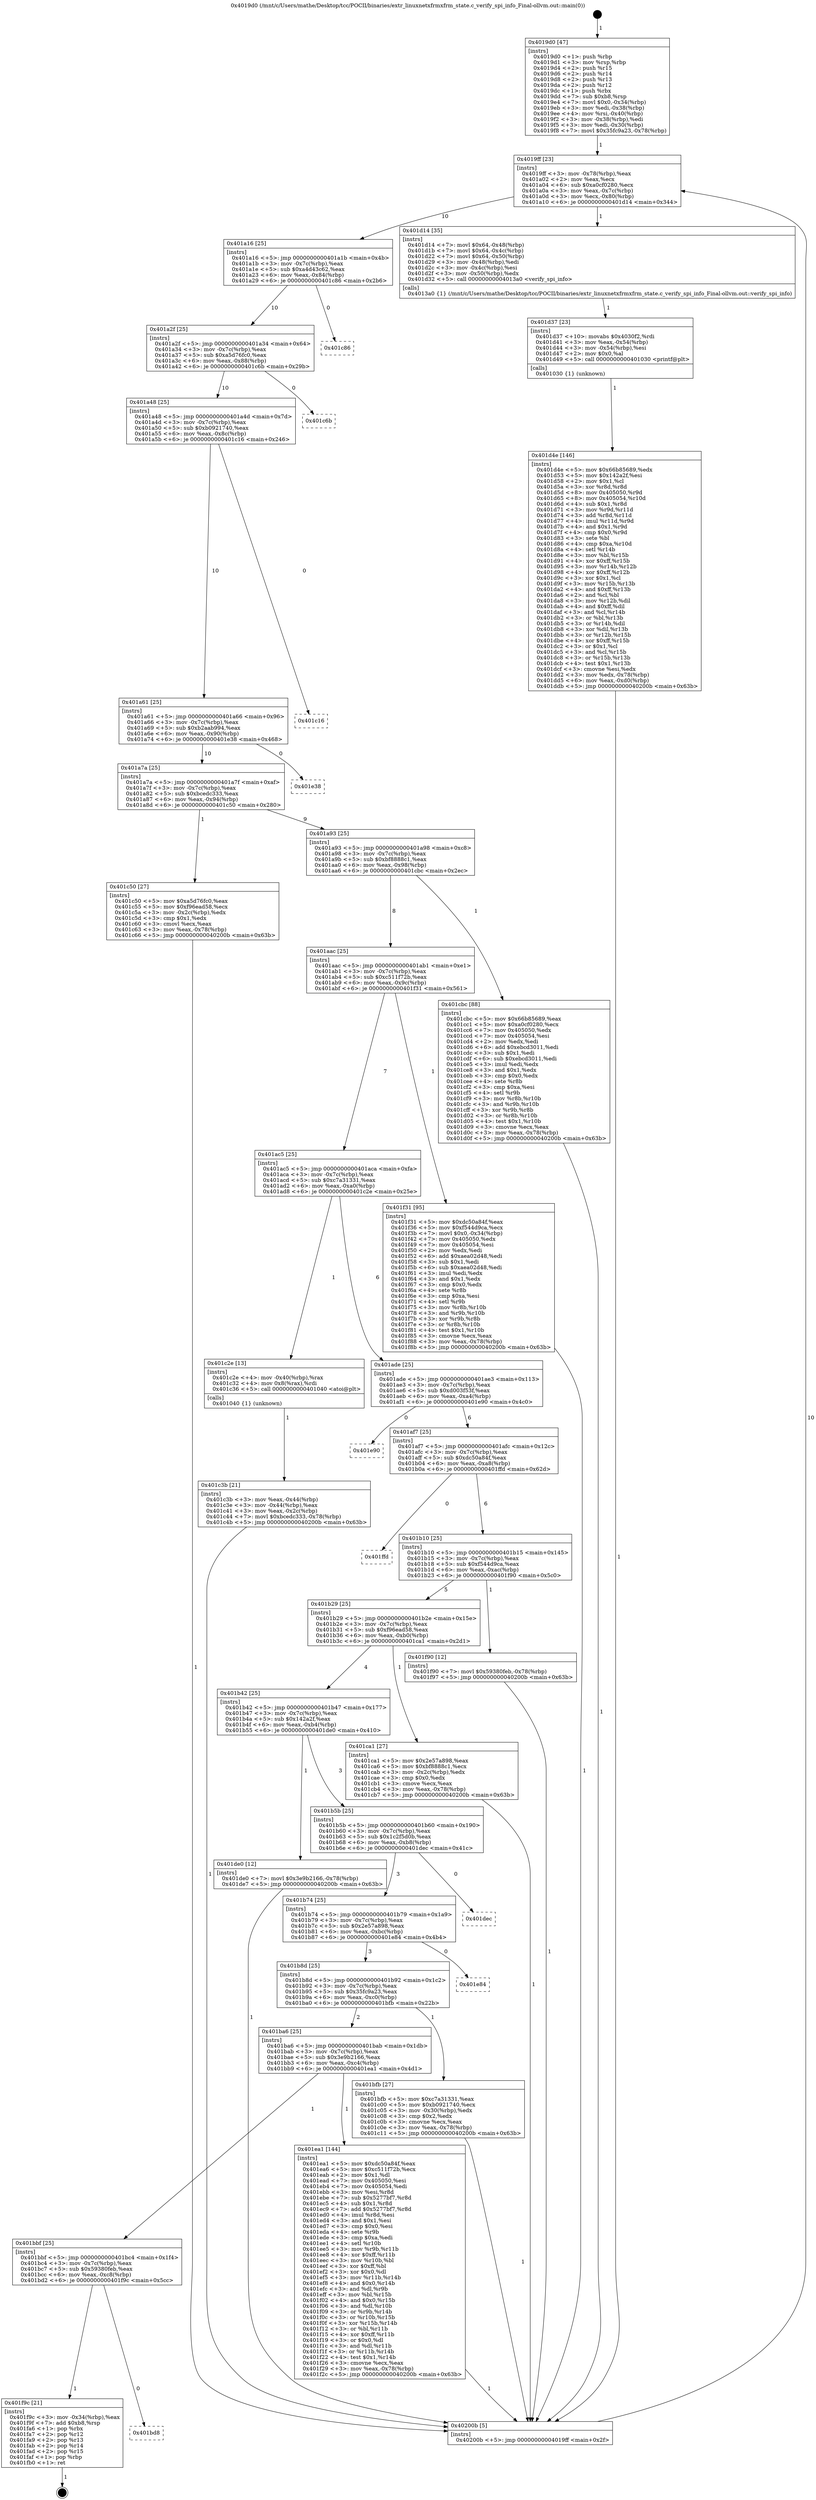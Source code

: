 digraph "0x4019d0" {
  label = "0x4019d0 (/mnt/c/Users/mathe/Desktop/tcc/POCII/binaries/extr_linuxnetxfrmxfrm_state.c_verify_spi_info_Final-ollvm.out::main(0))"
  labelloc = "t"
  node[shape=record]

  Entry [label="",width=0.3,height=0.3,shape=circle,fillcolor=black,style=filled]
  "0x4019ff" [label="{
     0x4019ff [23]\l
     | [instrs]\l
     &nbsp;&nbsp;0x4019ff \<+3\>: mov -0x78(%rbp),%eax\l
     &nbsp;&nbsp;0x401a02 \<+2\>: mov %eax,%ecx\l
     &nbsp;&nbsp;0x401a04 \<+6\>: sub $0xa0cf0280,%ecx\l
     &nbsp;&nbsp;0x401a0a \<+3\>: mov %eax,-0x7c(%rbp)\l
     &nbsp;&nbsp;0x401a0d \<+3\>: mov %ecx,-0x80(%rbp)\l
     &nbsp;&nbsp;0x401a10 \<+6\>: je 0000000000401d14 \<main+0x344\>\l
  }"]
  "0x401d14" [label="{
     0x401d14 [35]\l
     | [instrs]\l
     &nbsp;&nbsp;0x401d14 \<+7\>: movl $0x64,-0x48(%rbp)\l
     &nbsp;&nbsp;0x401d1b \<+7\>: movl $0x64,-0x4c(%rbp)\l
     &nbsp;&nbsp;0x401d22 \<+7\>: movl $0x64,-0x50(%rbp)\l
     &nbsp;&nbsp;0x401d29 \<+3\>: mov -0x48(%rbp),%edi\l
     &nbsp;&nbsp;0x401d2c \<+3\>: mov -0x4c(%rbp),%esi\l
     &nbsp;&nbsp;0x401d2f \<+3\>: mov -0x50(%rbp),%edx\l
     &nbsp;&nbsp;0x401d32 \<+5\>: call 00000000004013a0 \<verify_spi_info\>\l
     | [calls]\l
     &nbsp;&nbsp;0x4013a0 \{1\} (/mnt/c/Users/mathe/Desktop/tcc/POCII/binaries/extr_linuxnetxfrmxfrm_state.c_verify_spi_info_Final-ollvm.out::verify_spi_info)\l
  }"]
  "0x401a16" [label="{
     0x401a16 [25]\l
     | [instrs]\l
     &nbsp;&nbsp;0x401a16 \<+5\>: jmp 0000000000401a1b \<main+0x4b\>\l
     &nbsp;&nbsp;0x401a1b \<+3\>: mov -0x7c(%rbp),%eax\l
     &nbsp;&nbsp;0x401a1e \<+5\>: sub $0xa4d43c62,%eax\l
     &nbsp;&nbsp;0x401a23 \<+6\>: mov %eax,-0x84(%rbp)\l
     &nbsp;&nbsp;0x401a29 \<+6\>: je 0000000000401c86 \<main+0x2b6\>\l
  }"]
  Exit [label="",width=0.3,height=0.3,shape=circle,fillcolor=black,style=filled,peripheries=2]
  "0x401c86" [label="{
     0x401c86\l
  }", style=dashed]
  "0x401a2f" [label="{
     0x401a2f [25]\l
     | [instrs]\l
     &nbsp;&nbsp;0x401a2f \<+5\>: jmp 0000000000401a34 \<main+0x64\>\l
     &nbsp;&nbsp;0x401a34 \<+3\>: mov -0x7c(%rbp),%eax\l
     &nbsp;&nbsp;0x401a37 \<+5\>: sub $0xa5d76fc0,%eax\l
     &nbsp;&nbsp;0x401a3c \<+6\>: mov %eax,-0x88(%rbp)\l
     &nbsp;&nbsp;0x401a42 \<+6\>: je 0000000000401c6b \<main+0x29b\>\l
  }"]
  "0x401bd8" [label="{
     0x401bd8\l
  }", style=dashed]
  "0x401c6b" [label="{
     0x401c6b\l
  }", style=dashed]
  "0x401a48" [label="{
     0x401a48 [25]\l
     | [instrs]\l
     &nbsp;&nbsp;0x401a48 \<+5\>: jmp 0000000000401a4d \<main+0x7d\>\l
     &nbsp;&nbsp;0x401a4d \<+3\>: mov -0x7c(%rbp),%eax\l
     &nbsp;&nbsp;0x401a50 \<+5\>: sub $0xb0921740,%eax\l
     &nbsp;&nbsp;0x401a55 \<+6\>: mov %eax,-0x8c(%rbp)\l
     &nbsp;&nbsp;0x401a5b \<+6\>: je 0000000000401c16 \<main+0x246\>\l
  }"]
  "0x401f9c" [label="{
     0x401f9c [21]\l
     | [instrs]\l
     &nbsp;&nbsp;0x401f9c \<+3\>: mov -0x34(%rbp),%eax\l
     &nbsp;&nbsp;0x401f9f \<+7\>: add $0xb8,%rsp\l
     &nbsp;&nbsp;0x401fa6 \<+1\>: pop %rbx\l
     &nbsp;&nbsp;0x401fa7 \<+2\>: pop %r12\l
     &nbsp;&nbsp;0x401fa9 \<+2\>: pop %r13\l
     &nbsp;&nbsp;0x401fab \<+2\>: pop %r14\l
     &nbsp;&nbsp;0x401fad \<+2\>: pop %r15\l
     &nbsp;&nbsp;0x401faf \<+1\>: pop %rbp\l
     &nbsp;&nbsp;0x401fb0 \<+1\>: ret\l
  }"]
  "0x401c16" [label="{
     0x401c16\l
  }", style=dashed]
  "0x401a61" [label="{
     0x401a61 [25]\l
     | [instrs]\l
     &nbsp;&nbsp;0x401a61 \<+5\>: jmp 0000000000401a66 \<main+0x96\>\l
     &nbsp;&nbsp;0x401a66 \<+3\>: mov -0x7c(%rbp),%eax\l
     &nbsp;&nbsp;0x401a69 \<+5\>: sub $0xb2aab994,%eax\l
     &nbsp;&nbsp;0x401a6e \<+6\>: mov %eax,-0x90(%rbp)\l
     &nbsp;&nbsp;0x401a74 \<+6\>: je 0000000000401e38 \<main+0x468\>\l
  }"]
  "0x401bbf" [label="{
     0x401bbf [25]\l
     | [instrs]\l
     &nbsp;&nbsp;0x401bbf \<+5\>: jmp 0000000000401bc4 \<main+0x1f4\>\l
     &nbsp;&nbsp;0x401bc4 \<+3\>: mov -0x7c(%rbp),%eax\l
     &nbsp;&nbsp;0x401bc7 \<+5\>: sub $0x59380feb,%eax\l
     &nbsp;&nbsp;0x401bcc \<+6\>: mov %eax,-0xc8(%rbp)\l
     &nbsp;&nbsp;0x401bd2 \<+6\>: je 0000000000401f9c \<main+0x5cc\>\l
  }"]
  "0x401e38" [label="{
     0x401e38\l
  }", style=dashed]
  "0x401a7a" [label="{
     0x401a7a [25]\l
     | [instrs]\l
     &nbsp;&nbsp;0x401a7a \<+5\>: jmp 0000000000401a7f \<main+0xaf\>\l
     &nbsp;&nbsp;0x401a7f \<+3\>: mov -0x7c(%rbp),%eax\l
     &nbsp;&nbsp;0x401a82 \<+5\>: sub $0xbcedc333,%eax\l
     &nbsp;&nbsp;0x401a87 \<+6\>: mov %eax,-0x94(%rbp)\l
     &nbsp;&nbsp;0x401a8d \<+6\>: je 0000000000401c50 \<main+0x280\>\l
  }"]
  "0x401ea1" [label="{
     0x401ea1 [144]\l
     | [instrs]\l
     &nbsp;&nbsp;0x401ea1 \<+5\>: mov $0xdc50a84f,%eax\l
     &nbsp;&nbsp;0x401ea6 \<+5\>: mov $0xc511f72b,%ecx\l
     &nbsp;&nbsp;0x401eab \<+2\>: mov $0x1,%dl\l
     &nbsp;&nbsp;0x401ead \<+7\>: mov 0x405050,%esi\l
     &nbsp;&nbsp;0x401eb4 \<+7\>: mov 0x405054,%edi\l
     &nbsp;&nbsp;0x401ebb \<+3\>: mov %esi,%r8d\l
     &nbsp;&nbsp;0x401ebe \<+7\>: sub $0x5277bf7,%r8d\l
     &nbsp;&nbsp;0x401ec5 \<+4\>: sub $0x1,%r8d\l
     &nbsp;&nbsp;0x401ec9 \<+7\>: add $0x5277bf7,%r8d\l
     &nbsp;&nbsp;0x401ed0 \<+4\>: imul %r8d,%esi\l
     &nbsp;&nbsp;0x401ed4 \<+3\>: and $0x1,%esi\l
     &nbsp;&nbsp;0x401ed7 \<+3\>: cmp $0x0,%esi\l
     &nbsp;&nbsp;0x401eda \<+4\>: sete %r9b\l
     &nbsp;&nbsp;0x401ede \<+3\>: cmp $0xa,%edi\l
     &nbsp;&nbsp;0x401ee1 \<+4\>: setl %r10b\l
     &nbsp;&nbsp;0x401ee5 \<+3\>: mov %r9b,%r11b\l
     &nbsp;&nbsp;0x401ee8 \<+4\>: xor $0xff,%r11b\l
     &nbsp;&nbsp;0x401eec \<+3\>: mov %r10b,%bl\l
     &nbsp;&nbsp;0x401eef \<+3\>: xor $0xff,%bl\l
     &nbsp;&nbsp;0x401ef2 \<+3\>: xor $0x0,%dl\l
     &nbsp;&nbsp;0x401ef5 \<+3\>: mov %r11b,%r14b\l
     &nbsp;&nbsp;0x401ef8 \<+4\>: and $0x0,%r14b\l
     &nbsp;&nbsp;0x401efc \<+3\>: and %dl,%r9b\l
     &nbsp;&nbsp;0x401eff \<+3\>: mov %bl,%r15b\l
     &nbsp;&nbsp;0x401f02 \<+4\>: and $0x0,%r15b\l
     &nbsp;&nbsp;0x401f06 \<+3\>: and %dl,%r10b\l
     &nbsp;&nbsp;0x401f09 \<+3\>: or %r9b,%r14b\l
     &nbsp;&nbsp;0x401f0c \<+3\>: or %r10b,%r15b\l
     &nbsp;&nbsp;0x401f0f \<+3\>: xor %r15b,%r14b\l
     &nbsp;&nbsp;0x401f12 \<+3\>: or %bl,%r11b\l
     &nbsp;&nbsp;0x401f15 \<+4\>: xor $0xff,%r11b\l
     &nbsp;&nbsp;0x401f19 \<+3\>: or $0x0,%dl\l
     &nbsp;&nbsp;0x401f1c \<+3\>: and %dl,%r11b\l
     &nbsp;&nbsp;0x401f1f \<+3\>: or %r11b,%r14b\l
     &nbsp;&nbsp;0x401f22 \<+4\>: test $0x1,%r14b\l
     &nbsp;&nbsp;0x401f26 \<+3\>: cmovne %ecx,%eax\l
     &nbsp;&nbsp;0x401f29 \<+3\>: mov %eax,-0x78(%rbp)\l
     &nbsp;&nbsp;0x401f2c \<+5\>: jmp 000000000040200b \<main+0x63b\>\l
  }"]
  "0x401c50" [label="{
     0x401c50 [27]\l
     | [instrs]\l
     &nbsp;&nbsp;0x401c50 \<+5\>: mov $0xa5d76fc0,%eax\l
     &nbsp;&nbsp;0x401c55 \<+5\>: mov $0xf96ead58,%ecx\l
     &nbsp;&nbsp;0x401c5a \<+3\>: mov -0x2c(%rbp),%edx\l
     &nbsp;&nbsp;0x401c5d \<+3\>: cmp $0x1,%edx\l
     &nbsp;&nbsp;0x401c60 \<+3\>: cmovl %ecx,%eax\l
     &nbsp;&nbsp;0x401c63 \<+3\>: mov %eax,-0x78(%rbp)\l
     &nbsp;&nbsp;0x401c66 \<+5\>: jmp 000000000040200b \<main+0x63b\>\l
  }"]
  "0x401a93" [label="{
     0x401a93 [25]\l
     | [instrs]\l
     &nbsp;&nbsp;0x401a93 \<+5\>: jmp 0000000000401a98 \<main+0xc8\>\l
     &nbsp;&nbsp;0x401a98 \<+3\>: mov -0x7c(%rbp),%eax\l
     &nbsp;&nbsp;0x401a9b \<+5\>: sub $0xbf8888c1,%eax\l
     &nbsp;&nbsp;0x401aa0 \<+6\>: mov %eax,-0x98(%rbp)\l
     &nbsp;&nbsp;0x401aa6 \<+6\>: je 0000000000401cbc \<main+0x2ec\>\l
  }"]
  "0x401d4e" [label="{
     0x401d4e [146]\l
     | [instrs]\l
     &nbsp;&nbsp;0x401d4e \<+5\>: mov $0x66b85689,%edx\l
     &nbsp;&nbsp;0x401d53 \<+5\>: mov $0x142a2f,%esi\l
     &nbsp;&nbsp;0x401d58 \<+2\>: mov $0x1,%cl\l
     &nbsp;&nbsp;0x401d5a \<+3\>: xor %r8d,%r8d\l
     &nbsp;&nbsp;0x401d5d \<+8\>: mov 0x405050,%r9d\l
     &nbsp;&nbsp;0x401d65 \<+8\>: mov 0x405054,%r10d\l
     &nbsp;&nbsp;0x401d6d \<+4\>: sub $0x1,%r8d\l
     &nbsp;&nbsp;0x401d71 \<+3\>: mov %r9d,%r11d\l
     &nbsp;&nbsp;0x401d74 \<+3\>: add %r8d,%r11d\l
     &nbsp;&nbsp;0x401d77 \<+4\>: imul %r11d,%r9d\l
     &nbsp;&nbsp;0x401d7b \<+4\>: and $0x1,%r9d\l
     &nbsp;&nbsp;0x401d7f \<+4\>: cmp $0x0,%r9d\l
     &nbsp;&nbsp;0x401d83 \<+3\>: sete %bl\l
     &nbsp;&nbsp;0x401d86 \<+4\>: cmp $0xa,%r10d\l
     &nbsp;&nbsp;0x401d8a \<+4\>: setl %r14b\l
     &nbsp;&nbsp;0x401d8e \<+3\>: mov %bl,%r15b\l
     &nbsp;&nbsp;0x401d91 \<+4\>: xor $0xff,%r15b\l
     &nbsp;&nbsp;0x401d95 \<+3\>: mov %r14b,%r12b\l
     &nbsp;&nbsp;0x401d98 \<+4\>: xor $0xff,%r12b\l
     &nbsp;&nbsp;0x401d9c \<+3\>: xor $0x1,%cl\l
     &nbsp;&nbsp;0x401d9f \<+3\>: mov %r15b,%r13b\l
     &nbsp;&nbsp;0x401da2 \<+4\>: and $0xff,%r13b\l
     &nbsp;&nbsp;0x401da6 \<+2\>: and %cl,%bl\l
     &nbsp;&nbsp;0x401da8 \<+3\>: mov %r12b,%dil\l
     &nbsp;&nbsp;0x401dab \<+4\>: and $0xff,%dil\l
     &nbsp;&nbsp;0x401daf \<+3\>: and %cl,%r14b\l
     &nbsp;&nbsp;0x401db2 \<+3\>: or %bl,%r13b\l
     &nbsp;&nbsp;0x401db5 \<+3\>: or %r14b,%dil\l
     &nbsp;&nbsp;0x401db8 \<+3\>: xor %dil,%r13b\l
     &nbsp;&nbsp;0x401dbb \<+3\>: or %r12b,%r15b\l
     &nbsp;&nbsp;0x401dbe \<+4\>: xor $0xff,%r15b\l
     &nbsp;&nbsp;0x401dc2 \<+3\>: or $0x1,%cl\l
     &nbsp;&nbsp;0x401dc5 \<+3\>: and %cl,%r15b\l
     &nbsp;&nbsp;0x401dc8 \<+3\>: or %r15b,%r13b\l
     &nbsp;&nbsp;0x401dcb \<+4\>: test $0x1,%r13b\l
     &nbsp;&nbsp;0x401dcf \<+3\>: cmovne %esi,%edx\l
     &nbsp;&nbsp;0x401dd2 \<+3\>: mov %edx,-0x78(%rbp)\l
     &nbsp;&nbsp;0x401dd5 \<+6\>: mov %eax,-0xd0(%rbp)\l
     &nbsp;&nbsp;0x401ddb \<+5\>: jmp 000000000040200b \<main+0x63b\>\l
  }"]
  "0x401cbc" [label="{
     0x401cbc [88]\l
     | [instrs]\l
     &nbsp;&nbsp;0x401cbc \<+5\>: mov $0x66b85689,%eax\l
     &nbsp;&nbsp;0x401cc1 \<+5\>: mov $0xa0cf0280,%ecx\l
     &nbsp;&nbsp;0x401cc6 \<+7\>: mov 0x405050,%edx\l
     &nbsp;&nbsp;0x401ccd \<+7\>: mov 0x405054,%esi\l
     &nbsp;&nbsp;0x401cd4 \<+2\>: mov %edx,%edi\l
     &nbsp;&nbsp;0x401cd6 \<+6\>: add $0xebcd3011,%edi\l
     &nbsp;&nbsp;0x401cdc \<+3\>: sub $0x1,%edi\l
     &nbsp;&nbsp;0x401cdf \<+6\>: sub $0xebcd3011,%edi\l
     &nbsp;&nbsp;0x401ce5 \<+3\>: imul %edi,%edx\l
     &nbsp;&nbsp;0x401ce8 \<+3\>: and $0x1,%edx\l
     &nbsp;&nbsp;0x401ceb \<+3\>: cmp $0x0,%edx\l
     &nbsp;&nbsp;0x401cee \<+4\>: sete %r8b\l
     &nbsp;&nbsp;0x401cf2 \<+3\>: cmp $0xa,%esi\l
     &nbsp;&nbsp;0x401cf5 \<+4\>: setl %r9b\l
     &nbsp;&nbsp;0x401cf9 \<+3\>: mov %r8b,%r10b\l
     &nbsp;&nbsp;0x401cfc \<+3\>: and %r9b,%r10b\l
     &nbsp;&nbsp;0x401cff \<+3\>: xor %r9b,%r8b\l
     &nbsp;&nbsp;0x401d02 \<+3\>: or %r8b,%r10b\l
     &nbsp;&nbsp;0x401d05 \<+4\>: test $0x1,%r10b\l
     &nbsp;&nbsp;0x401d09 \<+3\>: cmovne %ecx,%eax\l
     &nbsp;&nbsp;0x401d0c \<+3\>: mov %eax,-0x78(%rbp)\l
     &nbsp;&nbsp;0x401d0f \<+5\>: jmp 000000000040200b \<main+0x63b\>\l
  }"]
  "0x401aac" [label="{
     0x401aac [25]\l
     | [instrs]\l
     &nbsp;&nbsp;0x401aac \<+5\>: jmp 0000000000401ab1 \<main+0xe1\>\l
     &nbsp;&nbsp;0x401ab1 \<+3\>: mov -0x7c(%rbp),%eax\l
     &nbsp;&nbsp;0x401ab4 \<+5\>: sub $0xc511f72b,%eax\l
     &nbsp;&nbsp;0x401ab9 \<+6\>: mov %eax,-0x9c(%rbp)\l
     &nbsp;&nbsp;0x401abf \<+6\>: je 0000000000401f31 \<main+0x561\>\l
  }"]
  "0x401d37" [label="{
     0x401d37 [23]\l
     | [instrs]\l
     &nbsp;&nbsp;0x401d37 \<+10\>: movabs $0x4030f2,%rdi\l
     &nbsp;&nbsp;0x401d41 \<+3\>: mov %eax,-0x54(%rbp)\l
     &nbsp;&nbsp;0x401d44 \<+3\>: mov -0x54(%rbp),%esi\l
     &nbsp;&nbsp;0x401d47 \<+2\>: mov $0x0,%al\l
     &nbsp;&nbsp;0x401d49 \<+5\>: call 0000000000401030 \<printf@plt\>\l
     | [calls]\l
     &nbsp;&nbsp;0x401030 \{1\} (unknown)\l
  }"]
  "0x401f31" [label="{
     0x401f31 [95]\l
     | [instrs]\l
     &nbsp;&nbsp;0x401f31 \<+5\>: mov $0xdc50a84f,%eax\l
     &nbsp;&nbsp;0x401f36 \<+5\>: mov $0xf544d9ca,%ecx\l
     &nbsp;&nbsp;0x401f3b \<+7\>: movl $0x0,-0x34(%rbp)\l
     &nbsp;&nbsp;0x401f42 \<+7\>: mov 0x405050,%edx\l
     &nbsp;&nbsp;0x401f49 \<+7\>: mov 0x405054,%esi\l
     &nbsp;&nbsp;0x401f50 \<+2\>: mov %edx,%edi\l
     &nbsp;&nbsp;0x401f52 \<+6\>: add $0xaea02d48,%edi\l
     &nbsp;&nbsp;0x401f58 \<+3\>: sub $0x1,%edi\l
     &nbsp;&nbsp;0x401f5b \<+6\>: sub $0xaea02d48,%edi\l
     &nbsp;&nbsp;0x401f61 \<+3\>: imul %edi,%edx\l
     &nbsp;&nbsp;0x401f64 \<+3\>: and $0x1,%edx\l
     &nbsp;&nbsp;0x401f67 \<+3\>: cmp $0x0,%edx\l
     &nbsp;&nbsp;0x401f6a \<+4\>: sete %r8b\l
     &nbsp;&nbsp;0x401f6e \<+3\>: cmp $0xa,%esi\l
     &nbsp;&nbsp;0x401f71 \<+4\>: setl %r9b\l
     &nbsp;&nbsp;0x401f75 \<+3\>: mov %r8b,%r10b\l
     &nbsp;&nbsp;0x401f78 \<+3\>: and %r9b,%r10b\l
     &nbsp;&nbsp;0x401f7b \<+3\>: xor %r9b,%r8b\l
     &nbsp;&nbsp;0x401f7e \<+3\>: or %r8b,%r10b\l
     &nbsp;&nbsp;0x401f81 \<+4\>: test $0x1,%r10b\l
     &nbsp;&nbsp;0x401f85 \<+3\>: cmovne %ecx,%eax\l
     &nbsp;&nbsp;0x401f88 \<+3\>: mov %eax,-0x78(%rbp)\l
     &nbsp;&nbsp;0x401f8b \<+5\>: jmp 000000000040200b \<main+0x63b\>\l
  }"]
  "0x401ac5" [label="{
     0x401ac5 [25]\l
     | [instrs]\l
     &nbsp;&nbsp;0x401ac5 \<+5\>: jmp 0000000000401aca \<main+0xfa\>\l
     &nbsp;&nbsp;0x401aca \<+3\>: mov -0x7c(%rbp),%eax\l
     &nbsp;&nbsp;0x401acd \<+5\>: sub $0xc7a31331,%eax\l
     &nbsp;&nbsp;0x401ad2 \<+6\>: mov %eax,-0xa0(%rbp)\l
     &nbsp;&nbsp;0x401ad8 \<+6\>: je 0000000000401c2e \<main+0x25e\>\l
  }"]
  "0x401c3b" [label="{
     0x401c3b [21]\l
     | [instrs]\l
     &nbsp;&nbsp;0x401c3b \<+3\>: mov %eax,-0x44(%rbp)\l
     &nbsp;&nbsp;0x401c3e \<+3\>: mov -0x44(%rbp),%eax\l
     &nbsp;&nbsp;0x401c41 \<+3\>: mov %eax,-0x2c(%rbp)\l
     &nbsp;&nbsp;0x401c44 \<+7\>: movl $0xbcedc333,-0x78(%rbp)\l
     &nbsp;&nbsp;0x401c4b \<+5\>: jmp 000000000040200b \<main+0x63b\>\l
  }"]
  "0x401c2e" [label="{
     0x401c2e [13]\l
     | [instrs]\l
     &nbsp;&nbsp;0x401c2e \<+4\>: mov -0x40(%rbp),%rax\l
     &nbsp;&nbsp;0x401c32 \<+4\>: mov 0x8(%rax),%rdi\l
     &nbsp;&nbsp;0x401c36 \<+5\>: call 0000000000401040 \<atoi@plt\>\l
     | [calls]\l
     &nbsp;&nbsp;0x401040 \{1\} (unknown)\l
  }"]
  "0x401ade" [label="{
     0x401ade [25]\l
     | [instrs]\l
     &nbsp;&nbsp;0x401ade \<+5\>: jmp 0000000000401ae3 \<main+0x113\>\l
     &nbsp;&nbsp;0x401ae3 \<+3\>: mov -0x7c(%rbp),%eax\l
     &nbsp;&nbsp;0x401ae6 \<+5\>: sub $0xd003f53f,%eax\l
     &nbsp;&nbsp;0x401aeb \<+6\>: mov %eax,-0xa4(%rbp)\l
     &nbsp;&nbsp;0x401af1 \<+6\>: je 0000000000401e90 \<main+0x4c0\>\l
  }"]
  "0x4019d0" [label="{
     0x4019d0 [47]\l
     | [instrs]\l
     &nbsp;&nbsp;0x4019d0 \<+1\>: push %rbp\l
     &nbsp;&nbsp;0x4019d1 \<+3\>: mov %rsp,%rbp\l
     &nbsp;&nbsp;0x4019d4 \<+2\>: push %r15\l
     &nbsp;&nbsp;0x4019d6 \<+2\>: push %r14\l
     &nbsp;&nbsp;0x4019d8 \<+2\>: push %r13\l
     &nbsp;&nbsp;0x4019da \<+2\>: push %r12\l
     &nbsp;&nbsp;0x4019dc \<+1\>: push %rbx\l
     &nbsp;&nbsp;0x4019dd \<+7\>: sub $0xb8,%rsp\l
     &nbsp;&nbsp;0x4019e4 \<+7\>: movl $0x0,-0x34(%rbp)\l
     &nbsp;&nbsp;0x4019eb \<+3\>: mov %edi,-0x38(%rbp)\l
     &nbsp;&nbsp;0x4019ee \<+4\>: mov %rsi,-0x40(%rbp)\l
     &nbsp;&nbsp;0x4019f2 \<+3\>: mov -0x38(%rbp),%edi\l
     &nbsp;&nbsp;0x4019f5 \<+3\>: mov %edi,-0x30(%rbp)\l
     &nbsp;&nbsp;0x4019f8 \<+7\>: movl $0x35fc9a23,-0x78(%rbp)\l
  }"]
  "0x401e90" [label="{
     0x401e90\l
  }", style=dashed]
  "0x401af7" [label="{
     0x401af7 [25]\l
     | [instrs]\l
     &nbsp;&nbsp;0x401af7 \<+5\>: jmp 0000000000401afc \<main+0x12c\>\l
     &nbsp;&nbsp;0x401afc \<+3\>: mov -0x7c(%rbp),%eax\l
     &nbsp;&nbsp;0x401aff \<+5\>: sub $0xdc50a84f,%eax\l
     &nbsp;&nbsp;0x401b04 \<+6\>: mov %eax,-0xa8(%rbp)\l
     &nbsp;&nbsp;0x401b0a \<+6\>: je 0000000000401ffd \<main+0x62d\>\l
  }"]
  "0x40200b" [label="{
     0x40200b [5]\l
     | [instrs]\l
     &nbsp;&nbsp;0x40200b \<+5\>: jmp 00000000004019ff \<main+0x2f\>\l
  }"]
  "0x401ffd" [label="{
     0x401ffd\l
  }", style=dashed]
  "0x401b10" [label="{
     0x401b10 [25]\l
     | [instrs]\l
     &nbsp;&nbsp;0x401b10 \<+5\>: jmp 0000000000401b15 \<main+0x145\>\l
     &nbsp;&nbsp;0x401b15 \<+3\>: mov -0x7c(%rbp),%eax\l
     &nbsp;&nbsp;0x401b18 \<+5\>: sub $0xf544d9ca,%eax\l
     &nbsp;&nbsp;0x401b1d \<+6\>: mov %eax,-0xac(%rbp)\l
     &nbsp;&nbsp;0x401b23 \<+6\>: je 0000000000401f90 \<main+0x5c0\>\l
  }"]
  "0x401ba6" [label="{
     0x401ba6 [25]\l
     | [instrs]\l
     &nbsp;&nbsp;0x401ba6 \<+5\>: jmp 0000000000401bab \<main+0x1db\>\l
     &nbsp;&nbsp;0x401bab \<+3\>: mov -0x7c(%rbp),%eax\l
     &nbsp;&nbsp;0x401bae \<+5\>: sub $0x3e9b2166,%eax\l
     &nbsp;&nbsp;0x401bb3 \<+6\>: mov %eax,-0xc4(%rbp)\l
     &nbsp;&nbsp;0x401bb9 \<+6\>: je 0000000000401ea1 \<main+0x4d1\>\l
  }"]
  "0x401f90" [label="{
     0x401f90 [12]\l
     | [instrs]\l
     &nbsp;&nbsp;0x401f90 \<+7\>: movl $0x59380feb,-0x78(%rbp)\l
     &nbsp;&nbsp;0x401f97 \<+5\>: jmp 000000000040200b \<main+0x63b\>\l
  }"]
  "0x401b29" [label="{
     0x401b29 [25]\l
     | [instrs]\l
     &nbsp;&nbsp;0x401b29 \<+5\>: jmp 0000000000401b2e \<main+0x15e\>\l
     &nbsp;&nbsp;0x401b2e \<+3\>: mov -0x7c(%rbp),%eax\l
     &nbsp;&nbsp;0x401b31 \<+5\>: sub $0xf96ead58,%eax\l
     &nbsp;&nbsp;0x401b36 \<+6\>: mov %eax,-0xb0(%rbp)\l
     &nbsp;&nbsp;0x401b3c \<+6\>: je 0000000000401ca1 \<main+0x2d1\>\l
  }"]
  "0x401bfb" [label="{
     0x401bfb [27]\l
     | [instrs]\l
     &nbsp;&nbsp;0x401bfb \<+5\>: mov $0xc7a31331,%eax\l
     &nbsp;&nbsp;0x401c00 \<+5\>: mov $0xb0921740,%ecx\l
     &nbsp;&nbsp;0x401c05 \<+3\>: mov -0x30(%rbp),%edx\l
     &nbsp;&nbsp;0x401c08 \<+3\>: cmp $0x2,%edx\l
     &nbsp;&nbsp;0x401c0b \<+3\>: cmovne %ecx,%eax\l
     &nbsp;&nbsp;0x401c0e \<+3\>: mov %eax,-0x78(%rbp)\l
     &nbsp;&nbsp;0x401c11 \<+5\>: jmp 000000000040200b \<main+0x63b\>\l
  }"]
  "0x401ca1" [label="{
     0x401ca1 [27]\l
     | [instrs]\l
     &nbsp;&nbsp;0x401ca1 \<+5\>: mov $0x2e57a898,%eax\l
     &nbsp;&nbsp;0x401ca6 \<+5\>: mov $0xbf8888c1,%ecx\l
     &nbsp;&nbsp;0x401cab \<+3\>: mov -0x2c(%rbp),%edx\l
     &nbsp;&nbsp;0x401cae \<+3\>: cmp $0x0,%edx\l
     &nbsp;&nbsp;0x401cb1 \<+3\>: cmove %ecx,%eax\l
     &nbsp;&nbsp;0x401cb4 \<+3\>: mov %eax,-0x78(%rbp)\l
     &nbsp;&nbsp;0x401cb7 \<+5\>: jmp 000000000040200b \<main+0x63b\>\l
  }"]
  "0x401b42" [label="{
     0x401b42 [25]\l
     | [instrs]\l
     &nbsp;&nbsp;0x401b42 \<+5\>: jmp 0000000000401b47 \<main+0x177\>\l
     &nbsp;&nbsp;0x401b47 \<+3\>: mov -0x7c(%rbp),%eax\l
     &nbsp;&nbsp;0x401b4a \<+5\>: sub $0x142a2f,%eax\l
     &nbsp;&nbsp;0x401b4f \<+6\>: mov %eax,-0xb4(%rbp)\l
     &nbsp;&nbsp;0x401b55 \<+6\>: je 0000000000401de0 \<main+0x410\>\l
  }"]
  "0x401b8d" [label="{
     0x401b8d [25]\l
     | [instrs]\l
     &nbsp;&nbsp;0x401b8d \<+5\>: jmp 0000000000401b92 \<main+0x1c2\>\l
     &nbsp;&nbsp;0x401b92 \<+3\>: mov -0x7c(%rbp),%eax\l
     &nbsp;&nbsp;0x401b95 \<+5\>: sub $0x35fc9a23,%eax\l
     &nbsp;&nbsp;0x401b9a \<+6\>: mov %eax,-0xc0(%rbp)\l
     &nbsp;&nbsp;0x401ba0 \<+6\>: je 0000000000401bfb \<main+0x22b\>\l
  }"]
  "0x401de0" [label="{
     0x401de0 [12]\l
     | [instrs]\l
     &nbsp;&nbsp;0x401de0 \<+7\>: movl $0x3e9b2166,-0x78(%rbp)\l
     &nbsp;&nbsp;0x401de7 \<+5\>: jmp 000000000040200b \<main+0x63b\>\l
  }"]
  "0x401b5b" [label="{
     0x401b5b [25]\l
     | [instrs]\l
     &nbsp;&nbsp;0x401b5b \<+5\>: jmp 0000000000401b60 \<main+0x190\>\l
     &nbsp;&nbsp;0x401b60 \<+3\>: mov -0x7c(%rbp),%eax\l
     &nbsp;&nbsp;0x401b63 \<+5\>: sub $0x1c2f5d0b,%eax\l
     &nbsp;&nbsp;0x401b68 \<+6\>: mov %eax,-0xb8(%rbp)\l
     &nbsp;&nbsp;0x401b6e \<+6\>: je 0000000000401dec \<main+0x41c\>\l
  }"]
  "0x401e84" [label="{
     0x401e84\l
  }", style=dashed]
  "0x401dec" [label="{
     0x401dec\l
  }", style=dashed]
  "0x401b74" [label="{
     0x401b74 [25]\l
     | [instrs]\l
     &nbsp;&nbsp;0x401b74 \<+5\>: jmp 0000000000401b79 \<main+0x1a9\>\l
     &nbsp;&nbsp;0x401b79 \<+3\>: mov -0x7c(%rbp),%eax\l
     &nbsp;&nbsp;0x401b7c \<+5\>: sub $0x2e57a898,%eax\l
     &nbsp;&nbsp;0x401b81 \<+6\>: mov %eax,-0xbc(%rbp)\l
     &nbsp;&nbsp;0x401b87 \<+6\>: je 0000000000401e84 \<main+0x4b4\>\l
  }"]
  Entry -> "0x4019d0" [label=" 1"]
  "0x4019ff" -> "0x401d14" [label=" 1"]
  "0x4019ff" -> "0x401a16" [label=" 10"]
  "0x401f9c" -> Exit [label=" 1"]
  "0x401a16" -> "0x401c86" [label=" 0"]
  "0x401a16" -> "0x401a2f" [label=" 10"]
  "0x401bbf" -> "0x401bd8" [label=" 0"]
  "0x401a2f" -> "0x401c6b" [label=" 0"]
  "0x401a2f" -> "0x401a48" [label=" 10"]
  "0x401bbf" -> "0x401f9c" [label=" 1"]
  "0x401a48" -> "0x401c16" [label=" 0"]
  "0x401a48" -> "0x401a61" [label=" 10"]
  "0x401f90" -> "0x40200b" [label=" 1"]
  "0x401a61" -> "0x401e38" [label=" 0"]
  "0x401a61" -> "0x401a7a" [label=" 10"]
  "0x401f31" -> "0x40200b" [label=" 1"]
  "0x401a7a" -> "0x401c50" [label=" 1"]
  "0x401a7a" -> "0x401a93" [label=" 9"]
  "0x401ea1" -> "0x40200b" [label=" 1"]
  "0x401a93" -> "0x401cbc" [label=" 1"]
  "0x401a93" -> "0x401aac" [label=" 8"]
  "0x401ba6" -> "0x401ea1" [label=" 1"]
  "0x401aac" -> "0x401f31" [label=" 1"]
  "0x401aac" -> "0x401ac5" [label=" 7"]
  "0x401ba6" -> "0x401bbf" [label=" 1"]
  "0x401ac5" -> "0x401c2e" [label=" 1"]
  "0x401ac5" -> "0x401ade" [label=" 6"]
  "0x401de0" -> "0x40200b" [label=" 1"]
  "0x401ade" -> "0x401e90" [label=" 0"]
  "0x401ade" -> "0x401af7" [label=" 6"]
  "0x401d4e" -> "0x40200b" [label=" 1"]
  "0x401af7" -> "0x401ffd" [label=" 0"]
  "0x401af7" -> "0x401b10" [label=" 6"]
  "0x401d37" -> "0x401d4e" [label=" 1"]
  "0x401b10" -> "0x401f90" [label=" 1"]
  "0x401b10" -> "0x401b29" [label=" 5"]
  "0x401d14" -> "0x401d37" [label=" 1"]
  "0x401b29" -> "0x401ca1" [label=" 1"]
  "0x401b29" -> "0x401b42" [label=" 4"]
  "0x401cbc" -> "0x40200b" [label=" 1"]
  "0x401b42" -> "0x401de0" [label=" 1"]
  "0x401b42" -> "0x401b5b" [label=" 3"]
  "0x401c50" -> "0x40200b" [label=" 1"]
  "0x401b5b" -> "0x401dec" [label=" 0"]
  "0x401b5b" -> "0x401b74" [label=" 3"]
  "0x401c3b" -> "0x40200b" [label=" 1"]
  "0x401b74" -> "0x401e84" [label=" 0"]
  "0x401b74" -> "0x401b8d" [label=" 3"]
  "0x401ca1" -> "0x40200b" [label=" 1"]
  "0x401b8d" -> "0x401bfb" [label=" 1"]
  "0x401b8d" -> "0x401ba6" [label=" 2"]
  "0x401bfb" -> "0x40200b" [label=" 1"]
  "0x4019d0" -> "0x4019ff" [label=" 1"]
  "0x40200b" -> "0x4019ff" [label=" 10"]
  "0x401c2e" -> "0x401c3b" [label=" 1"]
}
